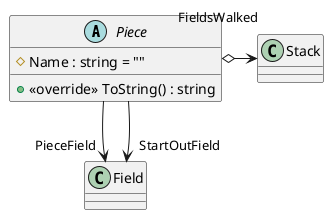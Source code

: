 @startuml
abstract class Piece {
    # Name : string = ""
    + <<override>> ToString() : string
}
Piece --> "PieceField" Field
Piece --> "StartOutField" Field
Piece o-> "FieldsWalked" Stack
@enduml
